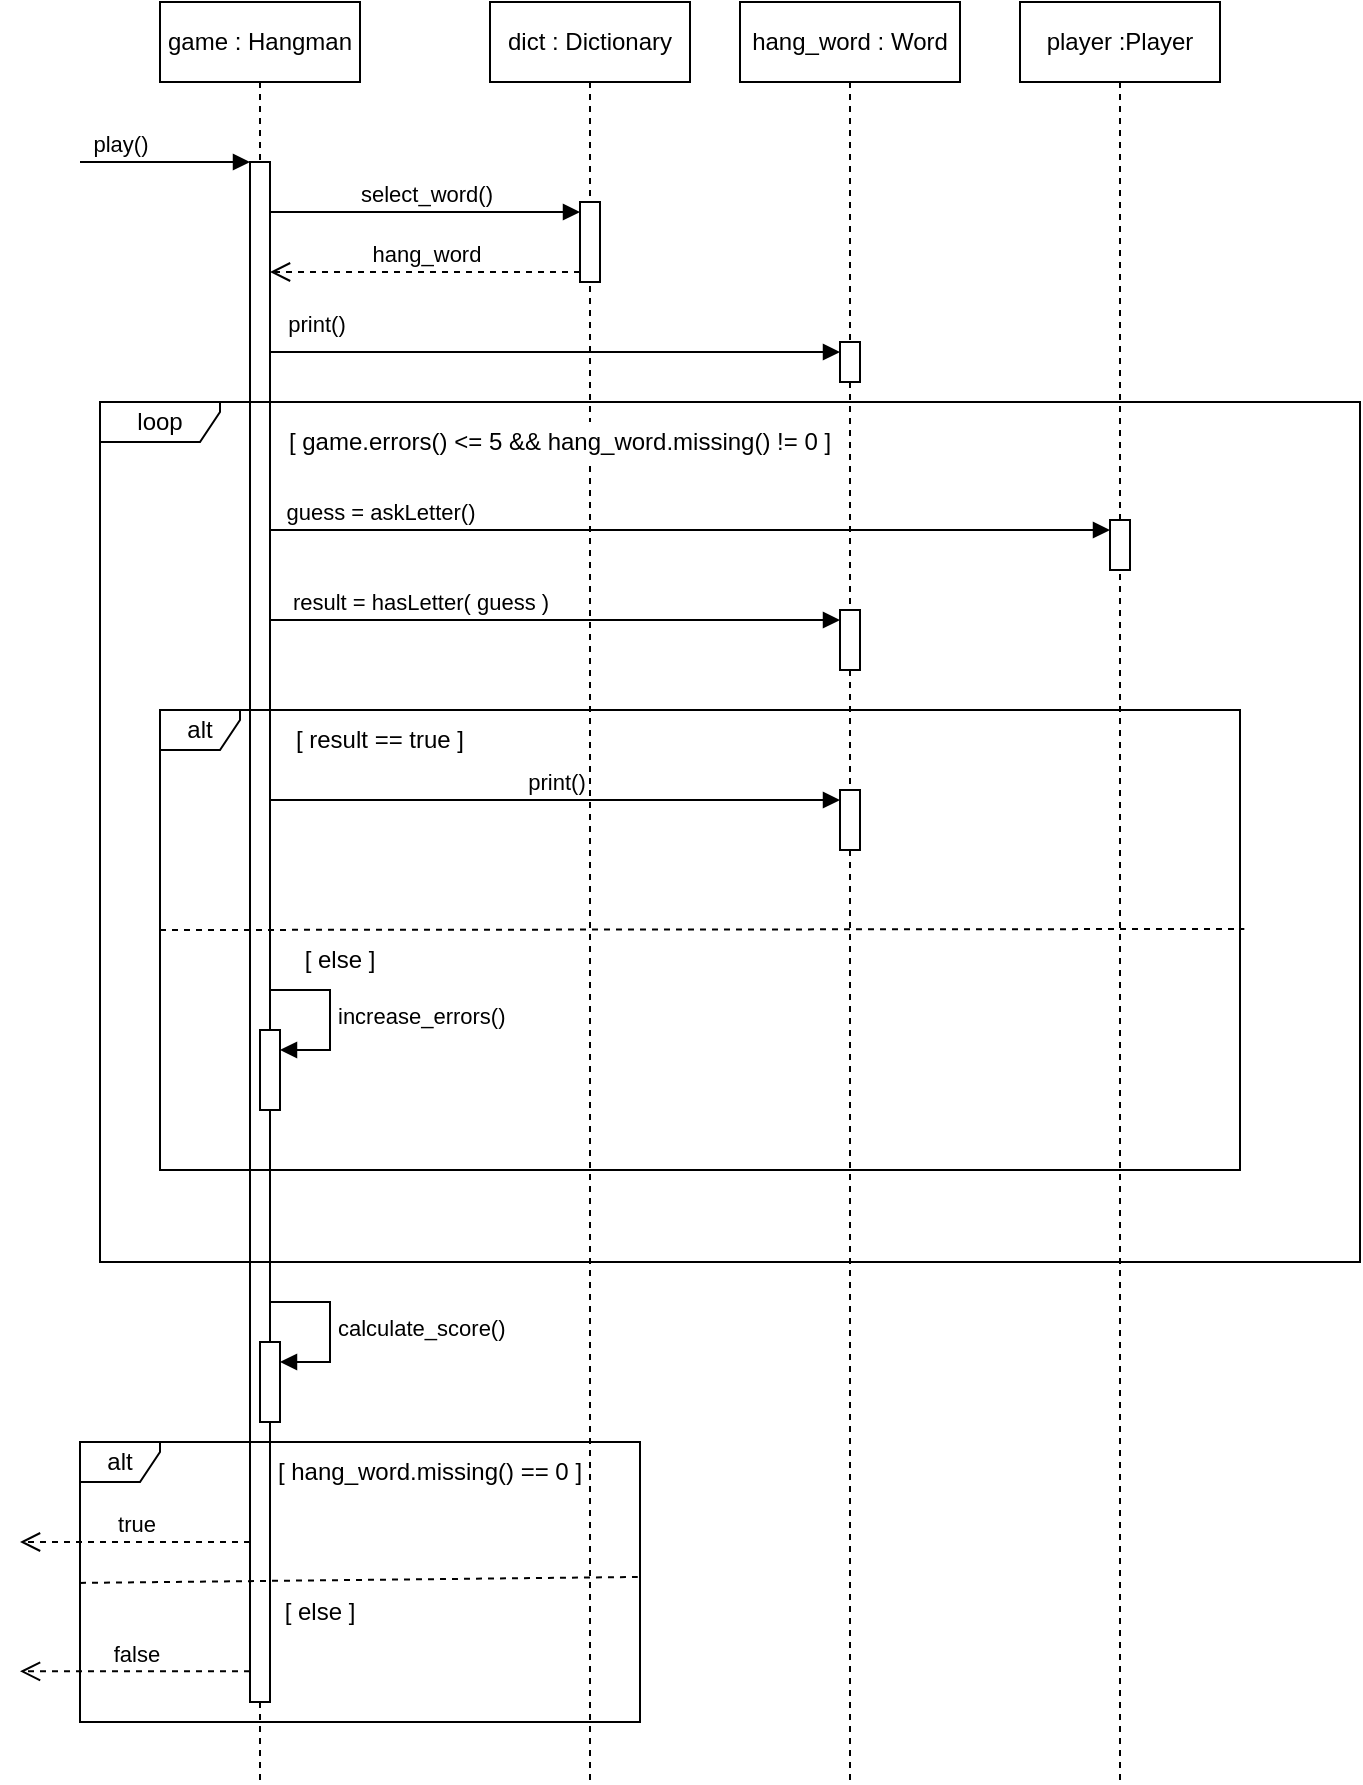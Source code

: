 <mxfile version="24.1.0" type="device">
  <diagram name="Page-1" id="K1Watzfb4iONuvxmO4uo">
    <mxGraphModel dx="875" dy="525" grid="1" gridSize="10" guides="1" tooltips="1" connect="1" arrows="1" fold="1" page="1" pageScale="1" pageWidth="850" pageHeight="1100" math="0" shadow="0">
      <root>
        <mxCell id="0" />
        <mxCell id="1" parent="0" />
        <mxCell id="sKxlCw8VQtBu18GirvFr-1" value="game : Hangman" style="shape=umlLifeline;perimeter=lifelinePerimeter;whiteSpace=wrap;html=1;container=1;dropTarget=0;collapsible=0;recursiveResize=0;outlineConnect=0;portConstraint=eastwest;newEdgeStyle={&quot;curved&quot;:0,&quot;rounded&quot;:0};" vertex="1" parent="1">
          <mxGeometry x="160" y="20" width="100" height="890" as="geometry" />
        </mxCell>
        <mxCell id="sKxlCw8VQtBu18GirvFr-2" value="" style="html=1;points=[[0,0,0,0,5],[0,1,0,0,-5],[1,0,0,0,5],[1,1,0,0,-5]];perimeter=orthogonalPerimeter;outlineConnect=0;targetShapes=umlLifeline;portConstraint=eastwest;newEdgeStyle={&quot;curved&quot;:0,&quot;rounded&quot;:0};" vertex="1" parent="sKxlCw8VQtBu18GirvFr-1">
          <mxGeometry x="45" y="80" width="10" height="770" as="geometry" />
        </mxCell>
        <mxCell id="sKxlCw8VQtBu18GirvFr-44" value="" style="html=1;points=[[0,0,0,0,5],[0,1,0,0,-5],[1,0,0,0,5],[1,1,0,0,-5]];perimeter=orthogonalPerimeter;outlineConnect=0;targetShapes=umlLifeline;portConstraint=eastwest;newEdgeStyle={&quot;curved&quot;:0,&quot;rounded&quot;:0};" vertex="1" parent="sKxlCw8VQtBu18GirvFr-1">
          <mxGeometry x="50" y="670" width="10" height="40" as="geometry" />
        </mxCell>
        <mxCell id="sKxlCw8VQtBu18GirvFr-45" value="calculate_score()" style="html=1;align=left;spacingLeft=2;endArrow=block;rounded=0;edgeStyle=orthogonalEdgeStyle;curved=0;rounded=0;" edge="1" target="sKxlCw8VQtBu18GirvFr-44" parent="sKxlCw8VQtBu18GirvFr-1">
          <mxGeometry relative="1" as="geometry">
            <mxPoint x="55" y="650" as="sourcePoint" />
            <Array as="points">
              <mxPoint x="85" y="680" />
            </Array>
          </mxGeometry>
        </mxCell>
        <mxCell id="sKxlCw8VQtBu18GirvFr-3" value="play()" style="html=1;verticalAlign=bottom;endArrow=block;curved=0;rounded=0;" edge="1" parent="1" target="sKxlCw8VQtBu18GirvFr-2">
          <mxGeometry x="-0.529" width="80" relative="1" as="geometry">
            <mxPoint x="120" y="100" as="sourcePoint" />
            <mxPoint x="200" y="100" as="targetPoint" />
            <mxPoint as="offset" />
          </mxGeometry>
        </mxCell>
        <mxCell id="sKxlCw8VQtBu18GirvFr-4" value="dict : Dictionary" style="shape=umlLifeline;perimeter=lifelinePerimeter;whiteSpace=wrap;html=1;container=1;dropTarget=0;collapsible=0;recursiveResize=0;outlineConnect=0;portConstraint=eastwest;newEdgeStyle={&quot;curved&quot;:0,&quot;rounded&quot;:0};" vertex="1" parent="1">
          <mxGeometry x="325" y="20" width="100" height="890" as="geometry" />
        </mxCell>
        <mxCell id="sKxlCw8VQtBu18GirvFr-5" value="" style="html=1;points=[[0,0,0,0,5],[0,1,0,0,-5],[1,0,0,0,5],[1,1,0,0,-5]];perimeter=orthogonalPerimeter;outlineConnect=0;targetShapes=umlLifeline;portConstraint=eastwest;newEdgeStyle={&quot;curved&quot;:0,&quot;rounded&quot;:0};" vertex="1" parent="sKxlCw8VQtBu18GirvFr-4">
          <mxGeometry x="45" y="100" width="10" height="40" as="geometry" />
        </mxCell>
        <mxCell id="sKxlCw8VQtBu18GirvFr-6" value="select_word()" style="html=1;verticalAlign=bottom;endArrow=block;curved=0;rounded=0;entryX=0;entryY=0;entryDx=0;entryDy=5;" edge="1" target="sKxlCw8VQtBu18GirvFr-5" parent="1" source="sKxlCw8VQtBu18GirvFr-2">
          <mxGeometry relative="1" as="geometry">
            <mxPoint x="300" y="125" as="sourcePoint" />
          </mxGeometry>
        </mxCell>
        <mxCell id="sKxlCw8VQtBu18GirvFr-7" value="hang_word" style="html=1;verticalAlign=bottom;endArrow=open;dashed=1;endSize=8;curved=0;rounded=0;exitX=0;exitY=1;exitDx=0;exitDy=-5;" edge="1" source="sKxlCw8VQtBu18GirvFr-5" parent="1" target="sKxlCw8VQtBu18GirvFr-2">
          <mxGeometry x="-0.004" relative="1" as="geometry">
            <mxPoint x="300" y="195" as="targetPoint" />
            <mxPoint as="offset" />
          </mxGeometry>
        </mxCell>
        <mxCell id="sKxlCw8VQtBu18GirvFr-8" value="hang_word : Word" style="shape=umlLifeline;perimeter=lifelinePerimeter;whiteSpace=wrap;html=1;container=1;dropTarget=0;collapsible=0;recursiveResize=0;outlineConnect=0;portConstraint=eastwest;newEdgeStyle={&quot;curved&quot;:0,&quot;rounded&quot;:0};" vertex="1" parent="1">
          <mxGeometry x="450" y="20" width="110" height="890" as="geometry" />
        </mxCell>
        <mxCell id="sKxlCw8VQtBu18GirvFr-17" value="" style="html=1;points=[[0,0,0,0,5],[0,1,0,0,-5],[1,0,0,0,5],[1,1,0,0,-5]];perimeter=orthogonalPerimeter;outlineConnect=0;targetShapes=umlLifeline;portConstraint=eastwest;newEdgeStyle={&quot;curved&quot;:0,&quot;rounded&quot;:0};" vertex="1" parent="sKxlCw8VQtBu18GirvFr-8">
          <mxGeometry x="50" y="170" width="10" height="20" as="geometry" />
        </mxCell>
        <mxCell id="sKxlCw8VQtBu18GirvFr-24" value="" style="html=1;points=[[0,0,0,0,5],[0,1,0,0,-5],[1,0,0,0,5],[1,1,0,0,-5]];perimeter=orthogonalPerimeter;outlineConnect=0;targetShapes=umlLifeline;portConstraint=eastwest;newEdgeStyle={&quot;curved&quot;:0,&quot;rounded&quot;:0};" vertex="1" parent="sKxlCw8VQtBu18GirvFr-8">
          <mxGeometry x="50" y="304" width="10" height="30" as="geometry" />
        </mxCell>
        <mxCell id="sKxlCw8VQtBu18GirvFr-32" value="" style="html=1;points=[[0,0,0,0,5],[0,1,0,0,-5],[1,0,0,0,5],[1,1,0,0,-5]];perimeter=orthogonalPerimeter;outlineConnect=0;targetShapes=umlLifeline;portConstraint=eastwest;newEdgeStyle={&quot;curved&quot;:0,&quot;rounded&quot;:0};" vertex="1" parent="sKxlCw8VQtBu18GirvFr-8">
          <mxGeometry x="50" y="394" width="10" height="30" as="geometry" />
        </mxCell>
        <mxCell id="sKxlCw8VQtBu18GirvFr-18" value="print()" style="html=1;verticalAlign=bottom;endArrow=block;curved=0;rounded=0;entryX=0;entryY=0;entryDx=0;entryDy=5;" edge="1" target="sKxlCw8VQtBu18GirvFr-17" parent="1" source="sKxlCw8VQtBu18GirvFr-2">
          <mxGeometry x="-0.841" y="5" relative="1" as="geometry">
            <mxPoint x="420" y="195" as="sourcePoint" />
            <mxPoint as="offset" />
          </mxGeometry>
        </mxCell>
        <mxCell id="sKxlCw8VQtBu18GirvFr-20" value="player :Player" style="shape=umlLifeline;perimeter=lifelinePerimeter;whiteSpace=wrap;html=1;container=1;dropTarget=0;collapsible=0;recursiveResize=0;outlineConnect=0;portConstraint=eastwest;newEdgeStyle={&quot;curved&quot;:0,&quot;rounded&quot;:0};" vertex="1" parent="1">
          <mxGeometry x="590" y="20" width="100" height="890" as="geometry" />
        </mxCell>
        <mxCell id="sKxlCw8VQtBu18GirvFr-21" value="" style="html=1;points=[[0,0,0,0,5],[0,1,0,0,-5],[1,0,0,0,5],[1,1,0,0,-5]];perimeter=orthogonalPerimeter;outlineConnect=0;targetShapes=umlLifeline;portConstraint=eastwest;newEdgeStyle={&quot;curved&quot;:0,&quot;rounded&quot;:0};" vertex="1" parent="sKxlCw8VQtBu18GirvFr-20">
          <mxGeometry x="45" y="259" width="10" height="25" as="geometry" />
        </mxCell>
        <mxCell id="sKxlCw8VQtBu18GirvFr-22" value="guess = askLetter()" style="html=1;verticalAlign=bottom;endArrow=block;curved=0;rounded=0;entryX=0;entryY=0;entryDx=0;entryDy=5;" edge="1" target="sKxlCw8VQtBu18GirvFr-21" parent="1">
          <mxGeometry x="-0.738" relative="1" as="geometry">
            <mxPoint x="215" y="284" as="sourcePoint" />
            <mxPoint as="offset" />
          </mxGeometry>
        </mxCell>
        <mxCell id="sKxlCw8VQtBu18GirvFr-25" value="result = hasLetter( guess )" style="html=1;verticalAlign=bottom;endArrow=block;curved=0;rounded=0;entryX=0;entryY=0;entryDx=0;entryDy=5;" edge="1" target="sKxlCw8VQtBu18GirvFr-24" parent="1">
          <mxGeometry x="-0.474" relative="1" as="geometry">
            <mxPoint x="215" y="329" as="sourcePoint" />
            <mxPoint as="offset" />
          </mxGeometry>
        </mxCell>
        <mxCell id="sKxlCw8VQtBu18GirvFr-27" value="alt" style="shape=umlFrame;whiteSpace=wrap;html=1;pointerEvents=0;width=40;height=20;" vertex="1" parent="1">
          <mxGeometry x="160" y="374" width="540" height="230" as="geometry" />
        </mxCell>
        <mxCell id="sKxlCw8VQtBu18GirvFr-33" value="print()" style="html=1;verticalAlign=bottom;endArrow=block;curved=0;rounded=0;entryX=0;entryY=0;entryDx=0;entryDy=5;" edge="1" target="sKxlCw8VQtBu18GirvFr-32" parent="1">
          <mxGeometry relative="1" as="geometry">
            <mxPoint x="215" y="419" as="sourcePoint" />
          </mxGeometry>
        </mxCell>
        <mxCell id="sKxlCw8VQtBu18GirvFr-36" value="" style="endArrow=none;dashed=1;html=1;rounded=0;entryX=1.004;entryY=0.476;entryDx=0;entryDy=0;entryPerimeter=0;" edge="1" parent="1" target="sKxlCw8VQtBu18GirvFr-27">
          <mxGeometry width="50" height="50" relative="1" as="geometry">
            <mxPoint x="160" y="484" as="sourcePoint" />
            <mxPoint x="470" y="474" as="targetPoint" />
          </mxGeometry>
        </mxCell>
        <mxCell id="sKxlCw8VQtBu18GirvFr-37" value="[ else ]" style="text;html=1;align=center;verticalAlign=middle;whiteSpace=wrap;rounded=0;" vertex="1" parent="1">
          <mxGeometry x="220" y="484" width="60" height="30" as="geometry" />
        </mxCell>
        <mxCell id="sKxlCw8VQtBu18GirvFr-38" value="[ result == true ]" style="text;html=1;align=center;verticalAlign=middle;whiteSpace=wrap;rounded=0;" vertex="1" parent="1">
          <mxGeometry x="220" y="374" width="100" height="30" as="geometry" />
        </mxCell>
        <mxCell id="sKxlCw8VQtBu18GirvFr-39" value="" style="html=1;points=[[0,0,0,0,5],[0,1,0,0,-5],[1,0,0,0,5],[1,1,0,0,-5]];perimeter=orthogonalPerimeter;outlineConnect=0;targetShapes=umlLifeline;portConstraint=eastwest;newEdgeStyle={&quot;curved&quot;:0,&quot;rounded&quot;:0};" vertex="1" parent="1">
          <mxGeometry x="210" y="534" width="10" height="40" as="geometry" />
        </mxCell>
        <mxCell id="sKxlCw8VQtBu18GirvFr-40" value="increase_errors()" style="html=1;align=left;spacingLeft=2;endArrow=block;rounded=0;edgeStyle=orthogonalEdgeStyle;curved=0;rounded=0;" edge="1" target="sKxlCw8VQtBu18GirvFr-39" parent="1">
          <mxGeometry relative="1" as="geometry">
            <mxPoint x="215" y="514" as="sourcePoint" />
            <Array as="points">
              <mxPoint x="245" y="544" />
            </Array>
          </mxGeometry>
        </mxCell>
        <mxCell id="sKxlCw8VQtBu18GirvFr-41" value="loop" style="shape=umlFrame;whiteSpace=wrap;html=1;pointerEvents=0;width=60;height=20;" vertex="1" parent="1">
          <mxGeometry x="130" y="220" width="630" height="430" as="geometry" />
        </mxCell>
        <mxCell id="sKxlCw8VQtBu18GirvFr-43" value="[ game.errors() &amp;lt;= 5 &amp;amp;&amp;amp; hang_word.missing() != 0 ]" style="text;html=1;align=center;verticalAlign=middle;whiteSpace=wrap;rounded=0;fillColor=default;" vertex="1" parent="1">
          <mxGeometry x="220" y="230" width="280" height="20" as="geometry" />
        </mxCell>
        <mxCell id="sKxlCw8VQtBu18GirvFr-49" value="alt" style="shape=umlFrame;whiteSpace=wrap;html=1;pointerEvents=0;width=40;height=20;" vertex="1" parent="1">
          <mxGeometry x="120" y="740" width="280" height="140" as="geometry" />
        </mxCell>
        <mxCell id="sKxlCw8VQtBu18GirvFr-50" value="" style="endArrow=none;dashed=1;html=1;rounded=0;entryX=0.996;entryY=0.482;entryDx=0;entryDy=0;entryPerimeter=0;exitX=-0.002;exitY=0.478;exitDx=0;exitDy=0;exitPerimeter=0;" edge="1" parent="1" target="sKxlCw8VQtBu18GirvFr-49">
          <mxGeometry width="50" height="50" relative="1" as="geometry">
            <mxPoint x="120.0" y="810.46" as="sourcePoint" />
            <mxPoint x="703.48" y="810" as="targetPoint" />
          </mxGeometry>
        </mxCell>
        <mxCell id="sKxlCw8VQtBu18GirvFr-51" value="[ else ]" style="text;html=1;align=center;verticalAlign=middle;whiteSpace=wrap;rounded=0;" vertex="1" parent="1">
          <mxGeometry x="210" y="810" width="60" height="30" as="geometry" />
        </mxCell>
        <mxCell id="sKxlCw8VQtBu18GirvFr-52" value="[ hang_word.missing() == 0 ]" style="text;html=1;align=center;verticalAlign=middle;whiteSpace=wrap;rounded=0;" vertex="1" parent="1">
          <mxGeometry x="210" y="740" width="170" height="30" as="geometry" />
        </mxCell>
        <mxCell id="sKxlCw8VQtBu18GirvFr-58" value="true" style="html=1;verticalAlign=bottom;endArrow=open;dashed=1;endSize=8;curved=0;rounded=0;" edge="1" parent="1">
          <mxGeometry relative="1" as="geometry">
            <mxPoint x="90" y="790" as="targetPoint" />
            <mxPoint x="205" y="790" as="sourcePoint" />
          </mxGeometry>
        </mxCell>
        <mxCell id="sKxlCw8VQtBu18GirvFr-59" value="false" style="html=1;verticalAlign=bottom;endArrow=open;dashed=1;endSize=8;curved=0;rounded=0;" edge="1" parent="1">
          <mxGeometry relative="1" as="geometry">
            <mxPoint x="90" y="854.66" as="targetPoint" />
            <mxPoint x="205" y="854.66" as="sourcePoint" />
          </mxGeometry>
        </mxCell>
      </root>
    </mxGraphModel>
  </diagram>
</mxfile>
